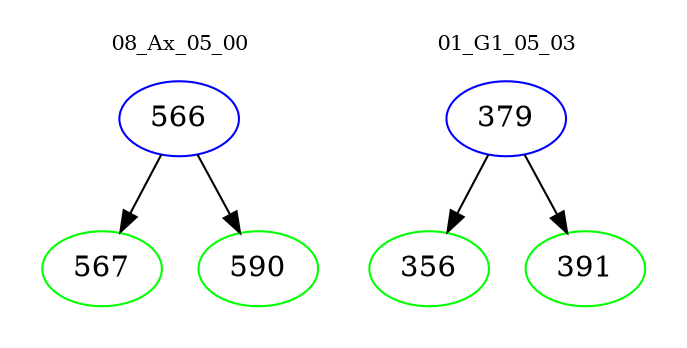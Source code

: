 digraph{
subgraph cluster_0 {
color = white
label = "08_Ax_05_00";
fontsize=10;
T0_566 [label="566", color="blue"]
T0_566 -> T0_567 [color="black"]
T0_567 [label="567", color="green"]
T0_566 -> T0_590 [color="black"]
T0_590 [label="590", color="green"]
}
subgraph cluster_1 {
color = white
label = "01_G1_05_03";
fontsize=10;
T1_379 [label="379", color="blue"]
T1_379 -> T1_356 [color="black"]
T1_356 [label="356", color="green"]
T1_379 -> T1_391 [color="black"]
T1_391 [label="391", color="green"]
}
}
